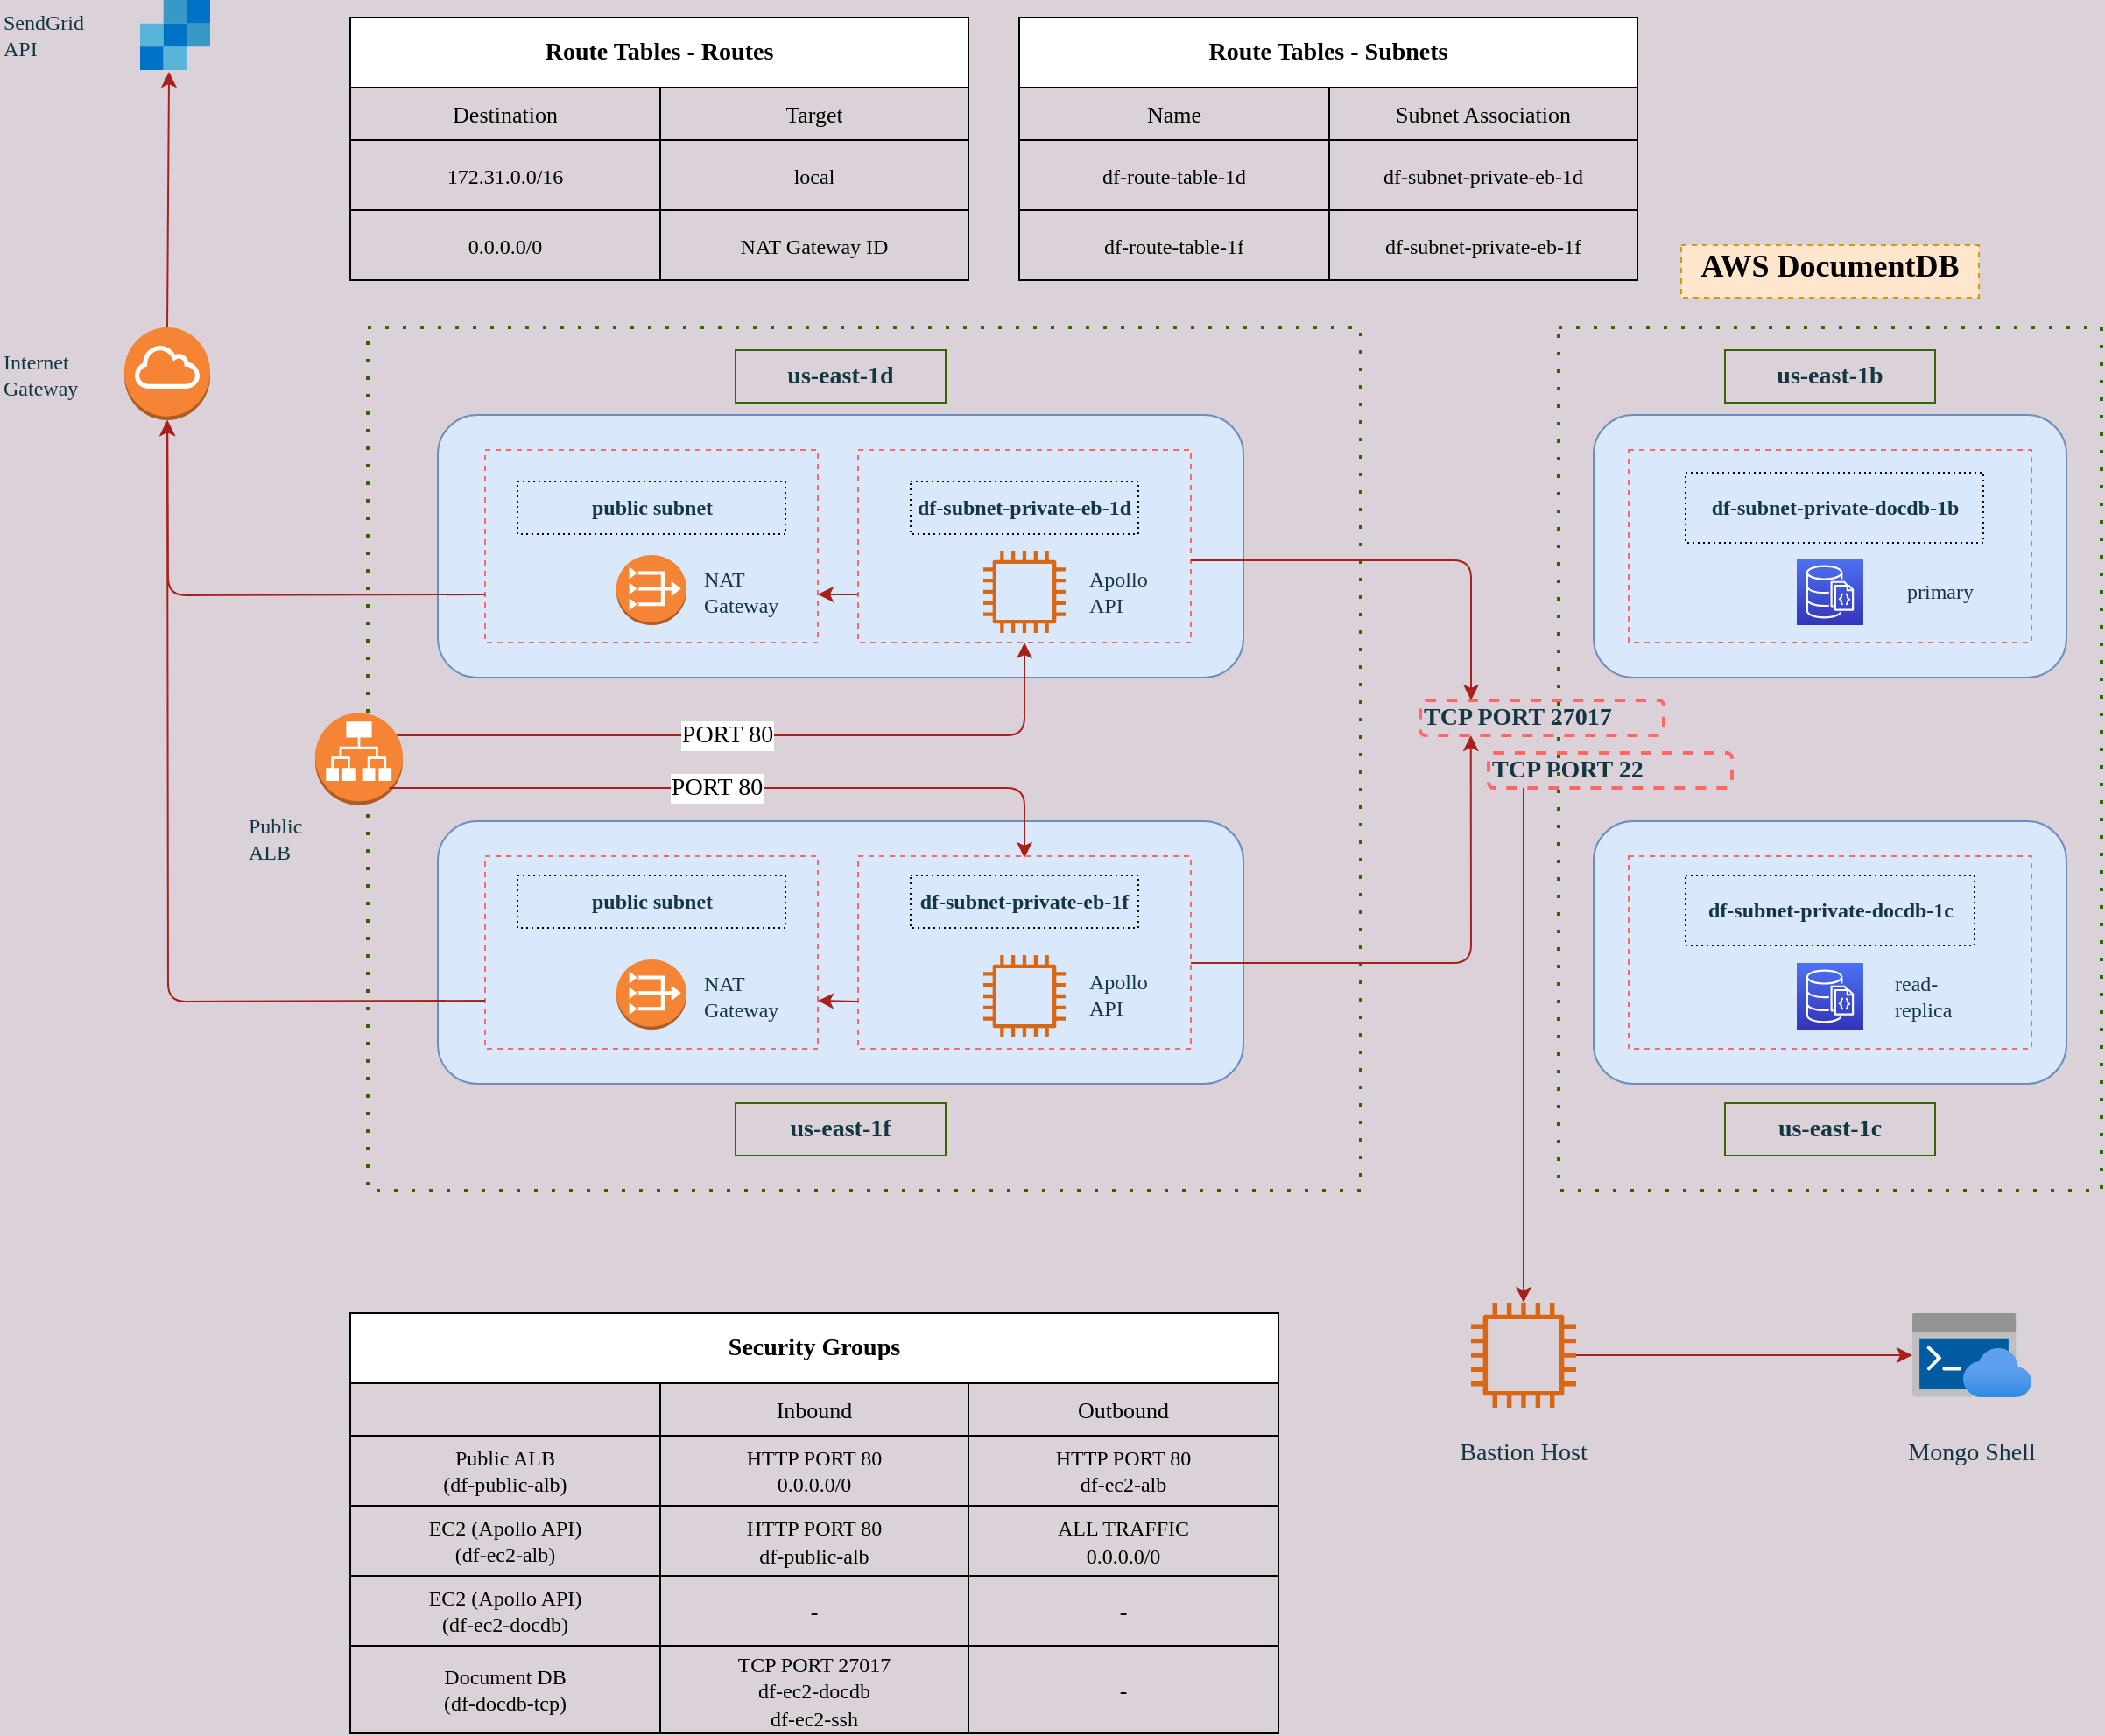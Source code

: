 <mxfile version="14.4.9" type="github">
  <diagram id="Nc_v12AOeJOrXmATifCL" name="Page-1">
    <mxGraphModel dx="1262" dy="762" grid="1" gridSize="10" guides="1" tooltips="1" connect="1" arrows="1" fold="1" page="1" pageScale="1" pageWidth="827" pageHeight="1169" background="#DAD2D8" math="0" shadow="0">
      <root>
        <mxCell id="0" />
        <mxCell id="1" parent="0" />
        <mxCell id="Uq6jBA9CxELSbBsubBTR-1" value="" style="rounded=1;whiteSpace=wrap;html=1;sketch=0;strokeColor=#6c8ebf;fillColor=#dae8fc;glass=0;shadow=0;" vertex="1" parent="1">
          <mxGeometry x="610" y="287" width="460" height="150" as="geometry" />
        </mxCell>
        <mxCell id="Uq6jBA9CxELSbBsubBTR-35" value="" style="endArrow=classic;html=1;strokeColor=#A8201A;entryX=0.5;entryY=1;entryDx=0;entryDy=0;" edge="1" parent="1" target="Uq6jBA9CxELSbBsubBTR-6">
          <mxGeometry width="50" height="50" relative="1" as="geometry">
            <mxPoint x="590" y="470" as="sourcePoint" />
            <mxPoint x="1210" y="460" as="targetPoint" />
            <Array as="points">
              <mxPoint x="580" y="470" />
              <mxPoint x="590" y="470" />
              <mxPoint x="945" y="470" />
            </Array>
          </mxGeometry>
        </mxCell>
        <mxCell id="Uq6jBA9CxELSbBsubBTR-36" value="&lt;font face=&quot;Lucida Console&quot; style=&quot;font-size: 14px&quot;&gt;PORT 80&lt;/font&gt;" style="edgeLabel;html=1;align=center;verticalAlign=middle;resizable=0;points=[];" vertex="1" connectable="0" parent="Uq6jBA9CxELSbBsubBTR-35">
          <mxGeometry x="-0.044" relative="1" as="geometry">
            <mxPoint as="offset" />
          </mxGeometry>
        </mxCell>
        <mxCell id="Uq6jBA9CxELSbBsubBTR-23" value="" style="rounded=0;whiteSpace=wrap;html=1;shadow=0;glass=0;dashed=1;sketch=0;strokeColor=#336600;fillColor=none;gradientColor=#ffffff;fontColor=#143642;align=left;strokeWidth=2;dashPattern=1 4;" vertex="1" parent="1">
          <mxGeometry x="570" y="237" width="567" height="493" as="geometry" />
        </mxCell>
        <mxCell id="0ljy_1kGSOHufowf5Dnn-16" value="" style="rounded=0;whiteSpace=wrap;html=1;shadow=0;glass=0;dashed=1;sketch=0;strokeColor=#336600;fillColor=none;gradientColor=#ffffff;fontColor=#143642;align=left;strokeWidth=2;dashPattern=1 4;" parent="1" vertex="1">
          <mxGeometry x="1250" y="237" width="310" height="493" as="geometry" />
        </mxCell>
        <mxCell id="0ljy_1kGSOHufowf5Dnn-1" value="" style="rounded=1;whiteSpace=wrap;html=1;sketch=0;strokeColor=#6c8ebf;fillColor=#dae8fc;glass=0;shadow=0;" parent="1" vertex="1">
          <mxGeometry x="1270" y="287" width="270" height="150" as="geometry" />
        </mxCell>
        <mxCell id="0ljy_1kGSOHufowf5Dnn-4" value="" style="rounded=1;whiteSpace=wrap;html=1;sketch=0;strokeColor=#6c8ebf;fillColor=#dae8fc;glass=0;shadow=0;" parent="1" vertex="1">
          <mxGeometry x="1270" y="519" width="270" height="150" as="geometry" />
        </mxCell>
        <mxCell id="0ljy_1kGSOHufowf5Dnn-5" value="&lt;font face=&quot;Lucida Console&quot; style=&quot;font-size: 14px&quot;&gt;&lt;b&gt;us-east-1b&lt;/b&gt;&lt;/font&gt;" style="text;html=1;fillColor=none;align=center;verticalAlign=middle;whiteSpace=wrap;rounded=0;shadow=0;glass=0;sketch=0;fontColor=#143642;strokeColor=#336600;" parent="1" vertex="1">
          <mxGeometry x="1345" y="250" width="120" height="30" as="geometry" />
        </mxCell>
        <mxCell id="0ljy_1kGSOHufowf5Dnn-6" value="&lt;font face=&quot;Lucida Console&quot; style=&quot;font-size: 14px&quot;&gt;&lt;b&gt;us-east-1c&lt;/b&gt;&lt;/font&gt;" style="text;html=1;fillColor=none;align=center;verticalAlign=middle;whiteSpace=wrap;rounded=0;shadow=0;glass=0;sketch=0;fontColor=#143642;strokeColor=#336600;" parent="1" vertex="1">
          <mxGeometry x="1345" y="680" width="120" height="30" as="geometry" />
        </mxCell>
        <mxCell id="0ljy_1kGSOHufowf5Dnn-7" value="" style="rounded=0;whiteSpace=wrap;html=1;shadow=0;glass=0;sketch=0;gradientColor=#ffffff;fontColor=#143642;dashed=1;fillColor=none;strokeColor=#FF6666;" parent="1" vertex="1">
          <mxGeometry x="1290" y="307" width="230" height="110" as="geometry" />
        </mxCell>
        <mxCell id="0ljy_1kGSOHufowf5Dnn-8" value="" style="rounded=0;whiteSpace=wrap;html=1;shadow=0;glass=0;sketch=0;gradientColor=#ffffff;fontColor=#143642;dashed=1;fillColor=none;strokeColor=#FF6666;" parent="1" vertex="1">
          <mxGeometry x="1290" y="539" width="230" height="110" as="geometry" />
        </mxCell>
        <mxCell id="0ljy_1kGSOHufowf5Dnn-9" value="&lt;font face=&quot;Lucida Console&quot; size=&quot;1&quot;&gt;&lt;b style=&quot;font-size: 12px&quot;&gt;df-subnet-private-docdb-1b&lt;/b&gt;&lt;/font&gt;" style="text;html=1;fillColor=none;align=center;verticalAlign=middle;whiteSpace=wrap;rounded=0;shadow=0;glass=0;sketch=0;fontColor=#143642;strokeColor=#000000;dashed=1;dashPattern=1 2;" parent="1" vertex="1">
          <mxGeometry x="1322.5" y="320" width="170" height="40" as="geometry" />
        </mxCell>
        <mxCell id="0ljy_1kGSOHufowf5Dnn-10" value="&lt;font face=&quot;Lucida Console&quot; size=&quot;1&quot;&gt;&lt;b style=&quot;font-size: 12px&quot;&gt;df-subnet-private-docdb-1c&lt;/b&gt;&lt;/font&gt;" style="text;html=1;fillColor=none;align=center;verticalAlign=middle;whiteSpace=wrap;rounded=0;shadow=0;glass=0;sketch=0;fontColor=#143642;strokeColor=#000000;dashed=1;dashPattern=1 2;" parent="1" vertex="1">
          <mxGeometry x="1322.5" y="550" width="165" height="40" as="geometry" />
        </mxCell>
        <mxCell id="0ljy_1kGSOHufowf5Dnn-12" value="" style="points=[[0,0,0],[0.25,0,0],[0.5,0,0],[0.75,0,0],[1,0,0],[0,1,0],[0.25,1,0],[0.5,1,0],[0.75,1,0],[1,1,0],[0,0.25,0],[0,0.5,0],[0,0.75,0],[1,0.25,0],[1,0.5,0],[1,0.75,0]];outlineConnect=0;fontColor=#232F3E;gradientColor=#4D72F3;gradientDirection=north;fillColor=#3334B9;strokeColor=#ffffff;dashed=0;verticalLabelPosition=bottom;verticalAlign=top;align=center;html=1;fontSize=12;fontStyle=0;aspect=fixed;shape=mxgraph.aws4.resourceIcon;resIcon=mxgraph.aws4.documentdb_with_mongodb_compatibility;rounded=1;shadow=0;glass=0;dashPattern=1 2;sketch=0;direction=east;" parent="1" vertex="1">
          <mxGeometry x="1386" y="369" width="38" height="38" as="geometry" />
        </mxCell>
        <mxCell id="0ljy_1kGSOHufowf5Dnn-13" value="" style="points=[[0,0,0],[0.25,0,0],[0.5,0,0],[0.75,0,0],[1,0,0],[0,1,0],[0.25,1,0],[0.5,1,0],[0.75,1,0],[1,1,0],[0,0.25,0],[0,0.5,0],[0,0.75,0],[1,0.25,0],[1,0.5,0],[1,0.75,0]];outlineConnect=0;fontColor=#232F3E;gradientColor=#4D72F3;gradientDirection=north;fillColor=#3334B9;strokeColor=#ffffff;dashed=0;verticalLabelPosition=bottom;verticalAlign=top;align=center;html=1;fontSize=12;fontStyle=0;aspect=fixed;shape=mxgraph.aws4.resourceIcon;resIcon=mxgraph.aws4.documentdb_with_mongodb_compatibility;rounded=1;shadow=0;glass=0;dashPattern=1 2;sketch=0;" parent="1" vertex="1">
          <mxGeometry x="1386" y="600" width="38" height="38" as="geometry" />
        </mxCell>
        <mxCell id="0ljy_1kGSOHufowf5Dnn-14" value="&lt;font face=&quot;Lucida Console&quot;&gt;primary&lt;/font&gt;" style="text;html=1;strokeColor=none;fillColor=none;align=center;verticalAlign=middle;whiteSpace=wrap;rounded=0;shadow=0;glass=0;dashed=1;dashPattern=1 2;sketch=0;fontColor=#143642;" parent="1" vertex="1">
          <mxGeometry x="1447.5" y="378" width="40" height="20" as="geometry" />
        </mxCell>
        <mxCell id="0ljy_1kGSOHufowf5Dnn-15" value="&lt;font face=&quot;Lucida Console&quot;&gt;read-replica&lt;/font&gt;" style="text;html=1;strokeColor=none;fillColor=none;align=left;verticalAlign=middle;whiteSpace=wrap;rounded=0;shadow=0;glass=0;dashed=1;dashPattern=1 2;sketch=0;fontColor=#143642;" parent="1" vertex="1">
          <mxGeometry x="1440" y="609" width="40" height="20" as="geometry" />
        </mxCell>
        <mxCell id="0ljy_1kGSOHufowf5Dnn-18" value="&lt;font face=&quot;Lucida Console&quot; style=&quot;font-size: 14px&quot;&gt;&lt;b&gt;TCP PORT 27017&lt;br&gt;&lt;/b&gt;&lt;/font&gt;" style="rounded=1;whiteSpace=wrap;html=1;shadow=0;glass=0;dashed=1;sketch=0;strokeWidth=2;fillColor=none;gradientColor=#ffffff;fontColor=#143642;align=left;strokeColor=#FF6666;" parent="1" vertex="1">
          <mxGeometry x="1171" y="450" width="139" height="20" as="geometry" />
        </mxCell>
        <mxCell id="0ljy_1kGSOHufowf5Dnn-19" value="&lt;h1 style=&quot;text-align: justify ; font-size: 18px&quot;&gt;&lt;font face=&quot;Lucida Console&quot; style=&quot;font-size: 18px&quot;&gt;AWS DocumentDB&lt;/font&gt;&lt;/h1&gt;&lt;p style=&quot;text-align: justify ; font-size: 18px&quot;&gt;&lt;br&gt;&lt;/p&gt;" style="text;html=1;strokeColor=#d79b00;spacing=5;spacingTop=-20;whiteSpace=wrap;overflow=hidden;rounded=0;shadow=0;glass=0;dashed=1;sketch=0;align=center;verticalAlign=top;fillColor=#ffe6cc;labelPosition=center;verticalLabelPosition=middle;" parent="1" vertex="1">
          <mxGeometry x="1320" y="190" width="170" height="30" as="geometry" />
        </mxCell>
        <mxCell id="0ljy_1kGSOHufowf5Dnn-21" value="" style="outlineConnect=0;fontColor=#232F3E;gradientColor=none;fillColor=#D86613;strokeColor=none;dashed=0;verticalLabelPosition=bottom;verticalAlign=top;align=center;html=1;fontSize=12;fontStyle=0;aspect=fixed;pointerEvents=1;shape=mxgraph.aws4.instance2;rounded=1;shadow=0;glass=0;sketch=0;" parent="1" vertex="1">
          <mxGeometry x="1200" y="794" width="60" height="60" as="geometry" />
        </mxCell>
        <mxCell id="0ljy_1kGSOHufowf5Dnn-22" value="&lt;font face=&quot;Lucida Console&quot; style=&quot;font-size: 14px&quot;&gt;Bastion Host&lt;/font&gt;" style="text;html=1;strokeColor=none;fillColor=none;align=center;verticalAlign=middle;whiteSpace=wrap;rounded=0;shadow=0;glass=0;dashed=1;sketch=0;fontColor=#143642;" parent="1" vertex="1">
          <mxGeometry x="1165" y="870" width="130" height="20" as="geometry" />
        </mxCell>
        <mxCell id="0ljy_1kGSOHufowf5Dnn-23" value="" style="endArrow=classic;html=1;strokeColor=#A8201A;fillColor=#FAE5C7;fontColor=#143642;" parent="1" target="0ljy_1kGSOHufowf5Dnn-21" edge="1">
          <mxGeometry width="50" height="50" relative="1" as="geometry">
            <mxPoint x="1230" y="500" as="sourcePoint" />
            <mxPoint x="1220" y="740" as="targetPoint" />
            <Array as="points">
              <mxPoint x="1230" y="610" />
            </Array>
          </mxGeometry>
        </mxCell>
        <mxCell id="0ljy_1kGSOHufowf5Dnn-24" value="" style="aspect=fixed;html=1;points=[];align=center;image;fontSize=12;image=img/lib/azure2/preview/Azure_Cloud_Shell.svg;rounded=1;shadow=0;glass=0;dashed=1;sketch=0;strokeColor=#FF6666;strokeWidth=2;fillColor=#ffffff;gradientColor=#ffffff;" parent="1" vertex="1">
          <mxGeometry x="1452" y="800" width="68" height="48" as="geometry" />
        </mxCell>
        <mxCell id="0ljy_1kGSOHufowf5Dnn-25" value="" style="endArrow=classic;html=1;strokeColor=#A8201A;fillColor=#FAE5C7;fontColor=#143642;entryX=0;entryY=0.5;entryDx=0;entryDy=0;entryPerimeter=0;" parent="1" source="0ljy_1kGSOHufowf5Dnn-21" target="0ljy_1kGSOHufowf5Dnn-24" edge="1">
          <mxGeometry width="50" height="50" relative="1" as="geometry">
            <mxPoint x="1270" y="824" as="sourcePoint" />
            <mxPoint x="910" y="750" as="targetPoint" />
          </mxGeometry>
        </mxCell>
        <mxCell id="0ljy_1kGSOHufowf5Dnn-26" value="&lt;font face=&quot;Lucida Console&quot; style=&quot;font-size: 14px&quot;&gt;Mongo Shell&lt;/font&gt;" style="text;html=1;strokeColor=none;fillColor=none;align=center;verticalAlign=middle;whiteSpace=wrap;rounded=0;shadow=0;glass=0;dashed=1;sketch=0;fontColor=#143642;" parent="1" vertex="1">
          <mxGeometry x="1421" y="870" width="130" height="20" as="geometry" />
        </mxCell>
        <mxCell id="Uq6jBA9CxELSbBsubBTR-6" value="" style="rounded=0;whiteSpace=wrap;html=1;shadow=0;glass=0;sketch=0;gradientColor=#ffffff;fontColor=#143642;dashed=1;fillColor=none;strokeColor=#FF6666;" vertex="1" parent="1">
          <mxGeometry x="850" y="307" width="190" height="110" as="geometry" />
        </mxCell>
        <mxCell id="Uq6jBA9CxELSbBsubBTR-7" value="" style="rounded=0;whiteSpace=wrap;html=1;shadow=0;glass=0;sketch=0;gradientColor=#ffffff;fontColor=#143642;dashed=1;fillColor=none;strokeColor=#FF6666;" vertex="1" parent="1">
          <mxGeometry x="637" y="307" width="190" height="110" as="geometry" />
        </mxCell>
        <mxCell id="Uq6jBA9CxELSbBsubBTR-8" value="&lt;font face=&quot;Lucida Console&quot; style=&quot;font-size: 14px&quot;&gt;&lt;b&gt;us-east-1d&lt;/b&gt;&lt;/font&gt;" style="text;html=1;fillColor=none;align=center;verticalAlign=middle;whiteSpace=wrap;rounded=0;shadow=0;glass=0;sketch=0;fontColor=#143642;strokeColor=#336600;" vertex="1" parent="1">
          <mxGeometry x="780" y="250" width="120" height="30" as="geometry" />
        </mxCell>
        <mxCell id="Uq6jBA9CxELSbBsubBTR-9" value="&lt;font face=&quot;Lucida Console&quot; size=&quot;1&quot;&gt;&lt;b style=&quot;font-size: 12px&quot;&gt;df-subnet-private-eb-1d&lt;/b&gt;&lt;/font&gt;" style="text;html=1;fillColor=none;align=center;verticalAlign=middle;whiteSpace=wrap;rounded=0;shadow=0;glass=0;sketch=0;fontColor=#143642;strokeColor=#000000;dashed=1;dashPattern=1 2;" vertex="1" parent="1">
          <mxGeometry x="880" y="325" width="130" height="30" as="geometry" />
        </mxCell>
        <mxCell id="Uq6jBA9CxELSbBsubBTR-10" value="&lt;font face=&quot;Lucida Console&quot; size=&quot;1&quot;&gt;&lt;b style=&quot;font-size: 12px&quot;&gt;public subnet&lt;/b&gt;&lt;/font&gt;" style="text;html=1;fillColor=none;align=center;verticalAlign=middle;whiteSpace=wrap;rounded=0;shadow=0;glass=0;sketch=0;fontColor=#143642;strokeColor=#000000;dashed=1;dashPattern=1 2;" vertex="1" parent="1">
          <mxGeometry x="655.5" y="325" width="153" height="30" as="geometry" />
        </mxCell>
        <mxCell id="Uq6jBA9CxELSbBsubBTR-11" value="" style="outlineConnect=0;fontColor=#232F3E;gradientColor=none;fillColor=#D86613;strokeColor=none;dashed=0;verticalLabelPosition=bottom;verticalAlign=top;align=center;html=1;fontSize=12;fontStyle=0;aspect=fixed;pointerEvents=1;shape=mxgraph.aws4.instance2;rounded=1;shadow=0;glass=0;sketch=0;" vertex="1" parent="1">
          <mxGeometry x="921.5" y="364.5" width="47" height="47" as="geometry" />
        </mxCell>
        <mxCell id="Uq6jBA9CxELSbBsubBTR-12" value="" style="rounded=1;whiteSpace=wrap;html=1;sketch=0;strokeColor=#6c8ebf;fillColor=#dae8fc;glass=0;shadow=0;" vertex="1" parent="1">
          <mxGeometry x="610" y="519" width="460" height="150" as="geometry" />
        </mxCell>
        <mxCell id="Uq6jBA9CxELSbBsubBTR-13" value="&lt;font face=&quot;Lucida Console&quot; style=&quot;font-size: 14px&quot;&gt;&lt;b&gt;us-east-1f&lt;/b&gt;&lt;/font&gt;" style="text;html=1;fillColor=none;align=center;verticalAlign=middle;whiteSpace=wrap;rounded=0;shadow=0;glass=0;sketch=0;fontColor=#143642;strokeColor=#336600;" vertex="1" parent="1">
          <mxGeometry x="780" y="680" width="120" height="30" as="geometry" />
        </mxCell>
        <mxCell id="Uq6jBA9CxELSbBsubBTR-14" value="" style="rounded=0;whiteSpace=wrap;html=1;shadow=0;glass=0;sketch=0;gradientColor=#ffffff;fontColor=#143642;dashed=1;fillColor=none;strokeColor=#FF6666;" vertex="1" parent="1">
          <mxGeometry x="850" y="539" width="190" height="110" as="geometry" />
        </mxCell>
        <mxCell id="Uq6jBA9CxELSbBsubBTR-15" value="" style="rounded=0;whiteSpace=wrap;html=1;shadow=0;glass=0;sketch=0;gradientColor=#ffffff;fontColor=#143642;dashed=1;fillColor=none;strokeColor=#FF6666;" vertex="1" parent="1">
          <mxGeometry x="637" y="539" width="190" height="110" as="geometry" />
        </mxCell>
        <mxCell id="Uq6jBA9CxELSbBsubBTR-16" value="&lt;font face=&quot;Lucida Console&quot; size=&quot;1&quot;&gt;&lt;b style=&quot;font-size: 12px&quot;&gt;df-subnet-private-eb-1f&lt;/b&gt;&lt;/font&gt;" style="text;html=1;fillColor=none;align=center;verticalAlign=middle;whiteSpace=wrap;rounded=0;shadow=0;glass=0;sketch=0;fontColor=#143642;strokeColor=#000000;dashed=1;dashPattern=1 2;" vertex="1" parent="1">
          <mxGeometry x="880" y="550" width="130" height="30" as="geometry" />
        </mxCell>
        <mxCell id="Uq6jBA9CxELSbBsubBTR-17" value="" style="outlineConnect=0;fontColor=#232F3E;gradientColor=none;fillColor=#D86613;strokeColor=none;dashed=0;verticalLabelPosition=bottom;verticalAlign=top;align=center;html=1;fontSize=12;fontStyle=0;aspect=fixed;pointerEvents=1;shape=mxgraph.aws4.instance2;rounded=1;shadow=0;glass=0;sketch=0;" vertex="1" parent="1">
          <mxGeometry x="921.5" y="595.5" width="47" height="47" as="geometry" />
        </mxCell>
        <mxCell id="Uq6jBA9CxELSbBsubBTR-20" value="&lt;font face=&quot;Lucida Console&quot; size=&quot;1&quot;&gt;&lt;b style=&quot;font-size: 12px&quot;&gt;public subnet&lt;/b&gt;&lt;/font&gt;" style="text;html=1;fillColor=none;align=center;verticalAlign=middle;whiteSpace=wrap;rounded=0;shadow=0;glass=0;sketch=0;fontColor=#143642;strokeColor=#000000;dashed=1;dashPattern=1 2;" vertex="1" parent="1">
          <mxGeometry x="655.5" y="550" width="153" height="30" as="geometry" />
        </mxCell>
        <mxCell id="Uq6jBA9CxELSbBsubBTR-21" value="" style="outlineConnect=0;dashed=0;verticalLabelPosition=bottom;verticalAlign=top;align=center;html=1;shape=mxgraph.aws3.vpc_nat_gateway;fillColor=#F58534;gradientColor=none;" vertex="1" parent="1">
          <mxGeometry x="712" y="367" width="40" height="40" as="geometry" />
        </mxCell>
        <mxCell id="Uq6jBA9CxELSbBsubBTR-22" value="" style="outlineConnect=0;dashed=0;verticalLabelPosition=bottom;verticalAlign=top;align=center;html=1;shape=mxgraph.aws3.vpc_nat_gateway;fillColor=#F58534;gradientColor=none;" vertex="1" parent="1">
          <mxGeometry x="712" y="598" width="40" height="40" as="geometry" />
        </mxCell>
        <mxCell id="Uq6jBA9CxELSbBsubBTR-25" value="" style="endArrow=classic;html=1;strokeColor=#A8201A;" edge="1" parent="1">
          <mxGeometry width="50" height="50" relative="1" as="geometry">
            <mxPoint x="1040" y="370" as="sourcePoint" />
            <mxPoint x="1200" y="450" as="targetPoint" />
            <Array as="points">
              <mxPoint x="1040" y="370" />
              <mxPoint x="1200" y="370" />
            </Array>
          </mxGeometry>
        </mxCell>
        <mxCell id="Uq6jBA9CxELSbBsubBTR-27" value="" style="endArrow=classic;html=1;entryX=0.349;entryY=-0.029;entryDx=0;entryDy=0;entryPerimeter=0;strokeColor=#A8201A;" edge="1" parent="1">
          <mxGeometry width="50" height="50" relative="1" as="geometry">
            <mxPoint x="1040" y="600" as="sourcePoint" />
            <mxPoint x="1199.86" y="470" as="targetPoint" />
            <Array as="points">
              <mxPoint x="1200" y="600" />
            </Array>
          </mxGeometry>
        </mxCell>
        <mxCell id="Uq6jBA9CxELSbBsubBTR-28" value="&lt;font face=&quot;Lucida Console&quot; style=&quot;font-size: 14px&quot;&gt;&lt;b&gt;TCP PORT 22&lt;br&gt;&lt;/b&gt;&lt;/font&gt;" style="rounded=1;whiteSpace=wrap;html=1;shadow=0;glass=0;dashed=1;sketch=0;strokeWidth=2;fillColor=none;gradientColor=#ffffff;fontColor=#143642;align=left;strokeColor=#FF6666;" vertex="1" parent="1">
          <mxGeometry x="1210" y="480" width="139" height="20" as="geometry" />
        </mxCell>
        <mxCell id="Uq6jBA9CxELSbBsubBTR-30" value="" style="outlineConnect=0;dashed=0;verticalLabelPosition=bottom;verticalAlign=top;align=center;html=1;shape=mxgraph.aws3.application_load_balancer;fillColor=#F58534;gradientColor=none;" vertex="1" parent="1">
          <mxGeometry x="540" y="457.25" width="50" height="52.5" as="geometry" />
        </mxCell>
        <mxCell id="Uq6jBA9CxELSbBsubBTR-31" value="&lt;font face=&quot;Lucida Console&quot;&gt;Apollo API&lt;/font&gt;" style="text;html=1;strokeColor=none;fillColor=none;align=left;verticalAlign=middle;whiteSpace=wrap;rounded=0;shadow=0;glass=0;dashed=1;dashPattern=1 2;sketch=0;fontColor=#143642;" vertex="1" parent="1">
          <mxGeometry x="980" y="378" width="40" height="20" as="geometry" />
        </mxCell>
        <mxCell id="Uq6jBA9CxELSbBsubBTR-32" value="&lt;font face=&quot;Lucida Console&quot;&gt;Apollo API&lt;/font&gt;" style="text;html=1;strokeColor=none;fillColor=none;align=left;verticalAlign=middle;whiteSpace=wrap;rounded=0;shadow=0;glass=0;dashed=1;dashPattern=1 2;sketch=0;fontColor=#143642;" vertex="1" parent="1">
          <mxGeometry x="980" y="608" width="40" height="20" as="geometry" />
        </mxCell>
        <mxCell id="Uq6jBA9CxELSbBsubBTR-33" value="&lt;font face=&quot;Lucida Console&quot;&gt;NAT Gateway&lt;/font&gt;" style="text;html=1;strokeColor=none;fillColor=none;align=left;verticalAlign=middle;whiteSpace=wrap;rounded=0;shadow=0;glass=0;dashed=1;dashPattern=1 2;sketch=0;fontColor=#143642;" vertex="1" parent="1">
          <mxGeometry x="760" y="378" width="40" height="20" as="geometry" />
        </mxCell>
        <mxCell id="Uq6jBA9CxELSbBsubBTR-34" value="&lt;font face=&quot;Lucida Console&quot;&gt;NAT Gateway&lt;/font&gt;" style="text;html=1;strokeColor=none;fillColor=none;align=left;verticalAlign=middle;whiteSpace=wrap;rounded=0;shadow=0;glass=0;dashed=1;dashPattern=1 2;sketch=0;fontColor=#143642;" vertex="1" parent="1">
          <mxGeometry x="760" y="609" width="40" height="20" as="geometry" />
        </mxCell>
        <mxCell id="Uq6jBA9CxELSbBsubBTR-37" value="" style="endArrow=classic;html=1;strokeColor=#A8201A;" edge="1" parent="1">
          <mxGeometry width="50" height="50" relative="1" as="geometry">
            <mxPoint x="590" y="500" as="sourcePoint" />
            <mxPoint x="945" y="540" as="targetPoint" />
            <Array as="points">
              <mxPoint x="580" y="500" />
              <mxPoint x="590" y="500" />
              <mxPoint x="945" y="500" />
            </Array>
          </mxGeometry>
        </mxCell>
        <mxCell id="Uq6jBA9CxELSbBsubBTR-38" value="&lt;font face=&quot;Lucida Console&quot; style=&quot;font-size: 14px&quot;&gt;PORT 80&lt;/font&gt;" style="edgeLabel;html=1;align=center;verticalAlign=middle;resizable=0;points=[];" vertex="1" connectable="0" parent="Uq6jBA9CxELSbBsubBTR-37">
          <mxGeometry x="-0.044" relative="1" as="geometry">
            <mxPoint as="offset" />
          </mxGeometry>
        </mxCell>
        <mxCell id="Uq6jBA9CxELSbBsubBTR-39" value="&lt;font face=&quot;Lucida Console&quot;&gt;Public ALB&lt;/font&gt;" style="text;html=1;strokeColor=none;fillColor=none;align=left;verticalAlign=middle;whiteSpace=wrap;rounded=0;shadow=0;glass=0;dashed=1;dashPattern=1 2;sketch=0;fontColor=#143642;" vertex="1" parent="1">
          <mxGeometry x="500" y="519" width="40" height="20" as="geometry" />
        </mxCell>
        <mxCell id="Uq6jBA9CxELSbBsubBTR-40" value="" style="endArrow=classic;html=1;strokeColor=#A8201A;exitX=0;exitY=0.75;exitDx=0;exitDy=0;entryX=1;entryY=0.75;entryDx=0;entryDy=0;" edge="1" parent="1" source="Uq6jBA9CxELSbBsubBTR-6" target="Uq6jBA9CxELSbBsubBTR-7">
          <mxGeometry width="50" height="50" relative="1" as="geometry">
            <mxPoint x="730" y="410" as="sourcePoint" />
            <mxPoint x="780" y="360" as="targetPoint" />
          </mxGeometry>
        </mxCell>
        <mxCell id="Uq6jBA9CxELSbBsubBTR-46" value="" style="endArrow=classic;html=1;strokeColor=#A8201A;entryX=1;entryY=0.75;entryDx=0;entryDy=0;" edge="1" parent="1" target="Uq6jBA9CxELSbBsubBTR-15">
          <mxGeometry width="50" height="50" relative="1" as="geometry">
            <mxPoint x="850" y="622" as="sourcePoint" />
            <mxPoint x="780" y="360" as="targetPoint" />
          </mxGeometry>
        </mxCell>
        <mxCell id="Uq6jBA9CxELSbBsubBTR-47" value="" style="outlineConnect=0;dashed=0;verticalLabelPosition=bottom;verticalAlign=top;align=center;html=1;shape=mxgraph.aws3.internet_gateway;fillColor=#F58534;gradientColor=none;" vertex="1" parent="1">
          <mxGeometry x="431" y="237" width="49" height="53" as="geometry" />
        </mxCell>
        <mxCell id="Uq6jBA9CxELSbBsubBTR-48" value="&lt;font face=&quot;Lucida Console&quot;&gt;Internet Gateway&lt;/font&gt;" style="text;html=1;strokeColor=none;fillColor=none;align=left;verticalAlign=middle;whiteSpace=wrap;rounded=0;shadow=0;glass=0;dashed=1;dashPattern=1 2;sketch=0;fontColor=#143642;" vertex="1" parent="1">
          <mxGeometry x="360" y="243.5" width="60" height="40" as="geometry" />
        </mxCell>
        <mxCell id="Uq6jBA9CxELSbBsubBTR-50" value="" style="endArrow=classic;html=1;strokeColor=#A8201A;exitX=0;exitY=0.75;exitDx=0;exitDy=0;" edge="1" parent="1" source="Uq6jBA9CxELSbBsubBTR-7" target="Uq6jBA9CxELSbBsubBTR-47">
          <mxGeometry width="50" height="50" relative="1" as="geometry">
            <mxPoint x="620" y="510" as="sourcePoint" />
            <mxPoint x="670" y="460" as="targetPoint" />
            <Array as="points">
              <mxPoint x="456" y="390" />
            </Array>
          </mxGeometry>
        </mxCell>
        <mxCell id="Uq6jBA9CxELSbBsubBTR-51" value="" style="endArrow=classic;html=1;strokeColor=#A8201A;exitX=0;exitY=0.75;exitDx=0;exitDy=0;entryX=0.5;entryY=1;entryDx=0;entryDy=0;entryPerimeter=0;" edge="1" parent="1" source="Uq6jBA9CxELSbBsubBTR-15" target="Uq6jBA9CxELSbBsubBTR-47">
          <mxGeometry width="50" height="50" relative="1" as="geometry">
            <mxPoint x="620" y="510" as="sourcePoint" />
            <mxPoint x="450" y="300" as="targetPoint" />
            <Array as="points">
              <mxPoint x="456" y="622" />
            </Array>
          </mxGeometry>
        </mxCell>
        <mxCell id="Uq6jBA9CxELSbBsubBTR-52" value="" style="aspect=fixed;html=1;points=[];align=center;image;fontSize=12;image=img/lib/mscae/SendGrid_Accounts.svg;" vertex="1" parent="1">
          <mxGeometry x="440" y="50" width="40" height="40" as="geometry" />
        </mxCell>
        <mxCell id="Uq6jBA9CxELSbBsubBTR-53" value="&lt;font face=&quot;Lucida Console&quot;&gt;SendGrid API&lt;/font&gt;" style="text;html=1;strokeColor=none;fillColor=none;align=left;verticalAlign=middle;whiteSpace=wrap;rounded=0;shadow=0;glass=0;dashed=1;dashPattern=1 2;sketch=0;fontColor=#143642;" vertex="1" parent="1">
          <mxGeometry x="360" y="50" width="60" height="40" as="geometry" />
        </mxCell>
        <mxCell id="Uq6jBA9CxELSbBsubBTR-54" value="" style="endArrow=classic;html=1;strokeColor=#A8201A;entryX=0.413;entryY=1.025;entryDx=0;entryDy=0;entryPerimeter=0;exitX=0.5;exitY=0;exitDx=0;exitDy=0;exitPerimeter=0;" edge="1" parent="1" source="Uq6jBA9CxELSbBsubBTR-47" target="Uq6jBA9CxELSbBsubBTR-52">
          <mxGeometry width="50" height="50" relative="1" as="geometry">
            <mxPoint x="452" y="237" as="sourcePoint" />
            <mxPoint x="670" y="260" as="targetPoint" />
          </mxGeometry>
        </mxCell>
        <mxCell id="Uq6jBA9CxELSbBsubBTR-55" value="Security Groups" style="shape=table;html=1;whiteSpace=wrap;startSize=40;container=1;collapsible=0;childLayout=tableLayout;fontStyle=1;align=center;fontFamily=Lucida Console;fontSize=14;" vertex="1" parent="1">
          <mxGeometry x="560" y="800" width="530" height="240.0" as="geometry" />
        </mxCell>
        <mxCell id="Uq6jBA9CxELSbBsubBTR-56" value="" style="shape=partialRectangle;html=1;whiteSpace=wrap;collapsible=0;dropTarget=0;pointerEvents=0;fillColor=none;top=0;left=0;bottom=0;right=0;points=[[0,0.5],[1,0.5]];portConstraint=eastwest;" vertex="1" parent="Uq6jBA9CxELSbBsubBTR-55">
          <mxGeometry y="40" width="530" height="30" as="geometry" />
        </mxCell>
        <mxCell id="Uq6jBA9CxELSbBsubBTR-57" value="" style="shape=partialRectangle;html=1;whiteSpace=wrap;connectable=0;fillColor=none;top=0;left=0;bottom=0;right=0;overflow=hidden;fontFamily=Lucida Console;fontSize=13;" vertex="1" parent="Uq6jBA9CxELSbBsubBTR-56">
          <mxGeometry width="177" height="30" as="geometry" />
        </mxCell>
        <mxCell id="Uq6jBA9CxELSbBsubBTR-58" value="Inbound" style="shape=partialRectangle;html=1;whiteSpace=wrap;connectable=0;fillColor=none;top=0;left=0;bottom=0;right=0;overflow=hidden;fontFamily=Lucida Console;fontSize=13;" vertex="1" parent="Uq6jBA9CxELSbBsubBTR-56">
          <mxGeometry x="177" width="176" height="30" as="geometry" />
        </mxCell>
        <mxCell id="Uq6jBA9CxELSbBsubBTR-59" value="Outbound" style="shape=partialRectangle;html=1;whiteSpace=wrap;connectable=0;fillColor=none;top=0;left=0;bottom=0;right=0;overflow=hidden;fontFamily=Lucida Console;fontSize=13;" vertex="1" parent="Uq6jBA9CxELSbBsubBTR-56">
          <mxGeometry x="353" width="177" height="30" as="geometry" />
        </mxCell>
        <mxCell id="Uq6jBA9CxELSbBsubBTR-60" value="" style="shape=partialRectangle;html=1;whiteSpace=wrap;collapsible=0;dropTarget=0;pointerEvents=0;fillColor=none;top=0;left=0;bottom=0;right=0;points=[[0,0.5],[1,0.5]];portConstraint=eastwest;" vertex="1" parent="Uq6jBA9CxELSbBsubBTR-55">
          <mxGeometry y="70" width="530" height="40" as="geometry" />
        </mxCell>
        <mxCell id="Uq6jBA9CxELSbBsubBTR-61" value="Public ALB&lt;br style=&quot;font-size: 12px;&quot;&gt;(df-public-alb)" style="shape=partialRectangle;html=1;whiteSpace=wrap;connectable=0;fillColor=none;top=0;left=0;bottom=0;right=0;overflow=hidden;fontFamily=Lucida Console;fontSize=12;" vertex="1" parent="Uq6jBA9CxELSbBsubBTR-60">
          <mxGeometry width="177" height="40" as="geometry" />
        </mxCell>
        <mxCell id="Uq6jBA9CxELSbBsubBTR-62" value="HTTP PORT 80&lt;br style=&quot;font-size: 12px&quot;&gt;0.0.0.0/0" style="shape=partialRectangle;html=1;whiteSpace=wrap;connectable=0;fillColor=none;top=0;left=0;bottom=0;right=0;overflow=hidden;fontFamily=Lucida Console;fontSize=12;" vertex="1" parent="Uq6jBA9CxELSbBsubBTR-60">
          <mxGeometry x="177" width="176" height="40" as="geometry" />
        </mxCell>
        <mxCell id="Uq6jBA9CxELSbBsubBTR-63" value="HTTP PORT 80&lt;br style=&quot;font-size: 12px;&quot;&gt;df-ec2-alb" style="shape=partialRectangle;html=1;whiteSpace=wrap;connectable=0;fillColor=none;top=0;left=0;bottom=0;right=0;overflow=hidden;fontFamily=Lucida Console;fontSize=12;" vertex="1" parent="Uq6jBA9CxELSbBsubBTR-60">
          <mxGeometry x="353" width="177" height="40" as="geometry" />
        </mxCell>
        <mxCell id="Uq6jBA9CxELSbBsubBTR-64" value="" style="shape=partialRectangle;html=1;whiteSpace=wrap;collapsible=0;dropTarget=0;pointerEvents=0;fillColor=none;top=0;left=0;bottom=0;right=0;points=[[0,0.5],[1,0.5]];portConstraint=eastwest;" vertex="1" parent="Uq6jBA9CxELSbBsubBTR-55">
          <mxGeometry y="110" width="530" height="40" as="geometry" />
        </mxCell>
        <mxCell id="Uq6jBA9CxELSbBsubBTR-65" value="EC2 (Apollo API)&lt;br&gt;(df-ec2-alb)" style="shape=partialRectangle;html=1;whiteSpace=wrap;connectable=0;fillColor=none;top=0;left=0;bottom=0;right=0;overflow=hidden;fontFamily=Lucida Console;" vertex="1" parent="Uq6jBA9CxELSbBsubBTR-64">
          <mxGeometry width="177" height="40" as="geometry" />
        </mxCell>
        <mxCell id="Uq6jBA9CxELSbBsubBTR-66" value="&lt;font style=&quot;font-size: 12px&quot;&gt;HTTP PORT 80&lt;br&gt;df-public-alb&lt;/font&gt;" style="shape=partialRectangle;html=1;whiteSpace=wrap;connectable=0;fillColor=none;top=0;left=0;bottom=0;right=0;overflow=hidden;fontFamily=Lucida Console;fontSize=13;" vertex="1" parent="Uq6jBA9CxELSbBsubBTR-64">
          <mxGeometry x="177" width="176" height="40" as="geometry" />
        </mxCell>
        <mxCell id="Uq6jBA9CxELSbBsubBTR-67" value="&lt;font style=&quot;font-size: 12px&quot;&gt;ALL TRAFFIC&lt;br&gt;0.0.0.0/0&lt;/font&gt;" style="shape=partialRectangle;html=1;whiteSpace=wrap;connectable=0;fillColor=none;top=0;left=0;bottom=0;right=0;overflow=hidden;fontFamily=Lucida Console;fontSize=13;" vertex="1" parent="Uq6jBA9CxELSbBsubBTR-64">
          <mxGeometry x="353" width="177" height="40" as="geometry" />
        </mxCell>
        <mxCell id="Uq6jBA9CxELSbBsubBTR-68" style="shape=partialRectangle;html=1;whiteSpace=wrap;collapsible=0;dropTarget=0;pointerEvents=0;fillColor=none;top=0;left=0;bottom=0;right=0;points=[[0,0.5],[1,0.5]];portConstraint=eastwest;" vertex="1" parent="Uq6jBA9CxELSbBsubBTR-55">
          <mxGeometry y="150" width="530" height="40" as="geometry" />
        </mxCell>
        <mxCell id="Uq6jBA9CxELSbBsubBTR-69" value="&lt;span&gt;EC2 (Apollo API)&lt;/span&gt;&lt;br&gt;&lt;span&gt;(df-ec2-docdb)&lt;/span&gt;" style="shape=partialRectangle;html=1;whiteSpace=wrap;connectable=0;fillColor=none;top=0;left=0;bottom=0;right=0;overflow=hidden;fontFamily=Lucida Console;" vertex="1" parent="Uq6jBA9CxELSbBsubBTR-68">
          <mxGeometry width="177" height="40" as="geometry" />
        </mxCell>
        <mxCell id="Uq6jBA9CxELSbBsubBTR-70" value="-" style="shape=partialRectangle;html=1;whiteSpace=wrap;connectable=0;fillColor=none;top=0;left=0;bottom=0;right=0;overflow=hidden;fontFamily=Lucida Console;fontSize=13;" vertex="1" parent="Uq6jBA9CxELSbBsubBTR-68">
          <mxGeometry x="177" width="176" height="40" as="geometry" />
        </mxCell>
        <mxCell id="Uq6jBA9CxELSbBsubBTR-71" value="-" style="shape=partialRectangle;html=1;whiteSpace=wrap;connectable=0;fillColor=none;top=0;left=0;bottom=0;right=0;overflow=hidden;fontFamily=Lucida Console;fontSize=13;" vertex="1" parent="Uq6jBA9CxELSbBsubBTR-68">
          <mxGeometry x="353" width="177" height="40" as="geometry" />
        </mxCell>
        <mxCell id="Uq6jBA9CxELSbBsubBTR-72" style="shape=partialRectangle;html=1;whiteSpace=wrap;collapsible=0;dropTarget=0;pointerEvents=0;fillColor=none;top=0;left=0;bottom=0;right=0;points=[[0,0.5],[1,0.5]];portConstraint=eastwest;" vertex="1" parent="Uq6jBA9CxELSbBsubBTR-55">
          <mxGeometry y="190" width="530" height="50" as="geometry" />
        </mxCell>
        <mxCell id="Uq6jBA9CxELSbBsubBTR-73" value="Document DB&lt;br&gt;(df-docdb-tcp)" style="shape=partialRectangle;html=1;whiteSpace=wrap;connectable=0;fillColor=none;top=0;left=0;bottom=0;right=0;overflow=hidden;fontFamily=Lucida Console;" vertex="1" parent="Uq6jBA9CxELSbBsubBTR-72">
          <mxGeometry width="177" height="50" as="geometry" />
        </mxCell>
        <mxCell id="Uq6jBA9CxELSbBsubBTR-74" value="&lt;font style=&quot;font-size: 12px&quot;&gt;TCP PORT 27017&lt;br&gt;df-ec2-docdb&lt;br&gt;df-ec2-ssh&lt;/font&gt;" style="shape=partialRectangle;html=1;whiteSpace=wrap;connectable=0;fillColor=none;top=0;left=0;bottom=0;right=0;overflow=hidden;fontFamily=Lucida Console;fontSize=13;" vertex="1" parent="Uq6jBA9CxELSbBsubBTR-72">
          <mxGeometry x="177" width="176" height="50" as="geometry" />
        </mxCell>
        <mxCell id="Uq6jBA9CxELSbBsubBTR-75" value="-" style="shape=partialRectangle;html=1;whiteSpace=wrap;connectable=0;fillColor=none;top=0;left=0;bottom=0;right=0;overflow=hidden;fontFamily=Lucida Console;fontSize=13;" vertex="1" parent="Uq6jBA9CxELSbBsubBTR-72">
          <mxGeometry x="353" width="177" height="50" as="geometry" />
        </mxCell>
        <mxCell id="Uq6jBA9CxELSbBsubBTR-76" value="&lt;font style=&quot;font-size: 14px&quot;&gt;Route Tables - Routes&lt;/font&gt;" style="shape=table;html=1;whiteSpace=wrap;startSize=40;container=1;collapsible=0;childLayout=tableLayout;fontStyle=1;align=center;fontFamily=Lucida Console;fontSize=13;" vertex="1" parent="1">
          <mxGeometry x="560" y="60" width="353" height="150.0" as="geometry" />
        </mxCell>
        <mxCell id="Uq6jBA9CxELSbBsubBTR-77" value="" style="shape=partialRectangle;html=1;whiteSpace=wrap;collapsible=0;dropTarget=0;pointerEvents=0;fillColor=none;top=0;left=0;bottom=0;right=0;points=[[0,0.5],[1,0.5]];portConstraint=eastwest;" vertex="1" parent="Uq6jBA9CxELSbBsubBTR-76">
          <mxGeometry y="40" width="353" height="30" as="geometry" />
        </mxCell>
        <mxCell id="Uq6jBA9CxELSbBsubBTR-78" value="Destination" style="shape=partialRectangle;html=1;whiteSpace=wrap;connectable=0;fillColor=none;top=0;left=0;bottom=0;right=0;overflow=hidden;fontFamily=Lucida Console;fontSize=13;" vertex="1" parent="Uq6jBA9CxELSbBsubBTR-77">
          <mxGeometry width="177" height="30" as="geometry" />
        </mxCell>
        <mxCell id="Uq6jBA9CxELSbBsubBTR-79" value="Target" style="shape=partialRectangle;html=1;whiteSpace=wrap;connectable=0;fillColor=none;top=0;left=0;bottom=0;right=0;overflow=hidden;fontFamily=Lucida Console;fontSize=13;" vertex="1" parent="Uq6jBA9CxELSbBsubBTR-77">
          <mxGeometry x="177" width="176" height="30" as="geometry" />
        </mxCell>
        <mxCell id="Uq6jBA9CxELSbBsubBTR-81" value="" style="shape=partialRectangle;html=1;whiteSpace=wrap;collapsible=0;dropTarget=0;pointerEvents=0;fillColor=none;top=0;left=0;bottom=0;right=0;points=[[0,0.5],[1,0.5]];portConstraint=eastwest;" vertex="1" parent="Uq6jBA9CxELSbBsubBTR-76">
          <mxGeometry y="70" width="353" height="40" as="geometry" />
        </mxCell>
        <mxCell id="Uq6jBA9CxELSbBsubBTR-82" value="&lt;font style=&quot;font-size: 12px&quot;&gt;172.31.0.0/16&lt;/font&gt;" style="shape=partialRectangle;html=1;whiteSpace=wrap;connectable=0;fillColor=none;top=0;left=0;bottom=0;right=0;overflow=hidden;fontFamily=Lucida Console;fontSize=13;" vertex="1" parent="Uq6jBA9CxELSbBsubBTR-81">
          <mxGeometry width="177" height="40" as="geometry" />
        </mxCell>
        <mxCell id="Uq6jBA9CxELSbBsubBTR-83" value="&lt;font style=&quot;font-size: 12px&quot;&gt;local&lt;/font&gt;" style="shape=partialRectangle;html=1;whiteSpace=wrap;connectable=0;fillColor=none;top=0;left=0;bottom=0;right=0;overflow=hidden;fontFamily=Lucida Console;fontSize=13;" vertex="1" parent="Uq6jBA9CxELSbBsubBTR-81">
          <mxGeometry x="177" width="176" height="40" as="geometry" />
        </mxCell>
        <mxCell id="Uq6jBA9CxELSbBsubBTR-97" style="shape=partialRectangle;html=1;whiteSpace=wrap;collapsible=0;dropTarget=0;pointerEvents=0;fillColor=none;top=0;left=0;bottom=0;right=0;points=[[0,0.5],[1,0.5]];portConstraint=eastwest;" vertex="1" parent="Uq6jBA9CxELSbBsubBTR-76">
          <mxGeometry y="110" width="353" height="40" as="geometry" />
        </mxCell>
        <mxCell id="Uq6jBA9CxELSbBsubBTR-98" value="&lt;font style=&quot;font-size: 12px&quot;&gt;0.0.0.0/0&lt;/font&gt;" style="shape=partialRectangle;html=1;whiteSpace=wrap;connectable=0;fillColor=none;top=0;left=0;bottom=0;right=0;overflow=hidden;fontFamily=Lucida Console;fontSize=13;" vertex="1" parent="Uq6jBA9CxELSbBsubBTR-97">
          <mxGeometry width="177" height="40" as="geometry" />
        </mxCell>
        <mxCell id="Uq6jBA9CxELSbBsubBTR-99" value="&lt;font style=&quot;font-size: 12px&quot;&gt;NAT Gateway ID&lt;/font&gt;" style="shape=partialRectangle;html=1;whiteSpace=wrap;connectable=0;fillColor=none;top=0;left=0;bottom=0;right=0;overflow=hidden;fontFamily=Lucida Console;fontSize=13;" vertex="1" parent="Uq6jBA9CxELSbBsubBTR-97">
          <mxGeometry x="177" width="176" height="40" as="geometry" />
        </mxCell>
        <mxCell id="Uq6jBA9CxELSbBsubBTR-101" value="&lt;font style=&quot;font-size: 14px&quot;&gt;Route Tables - Subnets&lt;/font&gt;" style="shape=table;html=1;whiteSpace=wrap;startSize=40;container=1;collapsible=0;childLayout=tableLayout;fontStyle=1;align=center;fontFamily=Lucida Console;fontSize=13;" vertex="1" parent="1">
          <mxGeometry x="942" y="60" width="353" height="150.0" as="geometry" />
        </mxCell>
        <mxCell id="Uq6jBA9CxELSbBsubBTR-102" value="" style="shape=partialRectangle;html=1;whiteSpace=wrap;collapsible=0;dropTarget=0;pointerEvents=0;fillColor=none;top=0;left=0;bottom=0;right=0;points=[[0,0.5],[1,0.5]];portConstraint=eastwest;" vertex="1" parent="Uq6jBA9CxELSbBsubBTR-101">
          <mxGeometry y="40" width="353" height="30" as="geometry" />
        </mxCell>
        <mxCell id="Uq6jBA9CxELSbBsubBTR-103" value="Name" style="shape=partialRectangle;html=1;whiteSpace=wrap;connectable=0;fillColor=none;top=0;left=0;bottom=0;right=0;overflow=hidden;fontFamily=Lucida Console;fontSize=13;" vertex="1" parent="Uq6jBA9CxELSbBsubBTR-102">
          <mxGeometry width="177" height="30" as="geometry" />
        </mxCell>
        <mxCell id="Uq6jBA9CxELSbBsubBTR-104" value="Subnet Association" style="shape=partialRectangle;html=1;whiteSpace=wrap;connectable=0;fillColor=none;top=0;left=0;bottom=0;right=0;overflow=hidden;fontFamily=Lucida Console;fontSize=13;" vertex="1" parent="Uq6jBA9CxELSbBsubBTR-102">
          <mxGeometry x="177" width="176" height="30" as="geometry" />
        </mxCell>
        <mxCell id="Uq6jBA9CxELSbBsubBTR-105" value="" style="shape=partialRectangle;html=1;whiteSpace=wrap;collapsible=0;dropTarget=0;pointerEvents=0;fillColor=none;top=0;left=0;bottom=0;right=0;points=[[0,0.5],[1,0.5]];portConstraint=eastwest;" vertex="1" parent="Uq6jBA9CxELSbBsubBTR-101">
          <mxGeometry y="70" width="353" height="40" as="geometry" />
        </mxCell>
        <mxCell id="Uq6jBA9CxELSbBsubBTR-106" value="&lt;font style=&quot;font-size: 12px&quot;&gt;df-route-table-1d&lt;/font&gt;" style="shape=partialRectangle;html=1;whiteSpace=wrap;connectable=0;fillColor=none;top=0;left=0;bottom=0;right=0;overflow=hidden;fontFamily=Lucida Console;fontSize=13;" vertex="1" parent="Uq6jBA9CxELSbBsubBTR-105">
          <mxGeometry width="177" height="40" as="geometry" />
        </mxCell>
        <mxCell id="Uq6jBA9CxELSbBsubBTR-107" value="&lt;font style=&quot;font-size: 12px&quot;&gt;df-subnet-private-eb-1d&lt;/font&gt;" style="shape=partialRectangle;html=1;whiteSpace=wrap;connectable=0;fillColor=none;top=0;left=0;bottom=0;right=0;overflow=hidden;fontFamily=Lucida Console;fontSize=13;" vertex="1" parent="Uq6jBA9CxELSbBsubBTR-105">
          <mxGeometry x="177" width="176" height="40" as="geometry" />
        </mxCell>
        <mxCell id="Uq6jBA9CxELSbBsubBTR-108" style="shape=partialRectangle;html=1;whiteSpace=wrap;collapsible=0;dropTarget=0;pointerEvents=0;fillColor=none;top=0;left=0;bottom=0;right=0;points=[[0,0.5],[1,0.5]];portConstraint=eastwest;" vertex="1" parent="Uq6jBA9CxELSbBsubBTR-101">
          <mxGeometry y="110" width="353" height="40" as="geometry" />
        </mxCell>
        <mxCell id="Uq6jBA9CxELSbBsubBTR-109" value="&lt;font style=&quot;font-size: 12px&quot;&gt;df-route-table-1f&lt;/font&gt;" style="shape=partialRectangle;html=1;whiteSpace=wrap;connectable=0;fillColor=none;top=0;left=0;bottom=0;right=0;overflow=hidden;fontFamily=Lucida Console;fontSize=13;" vertex="1" parent="Uq6jBA9CxELSbBsubBTR-108">
          <mxGeometry width="177" height="40" as="geometry" />
        </mxCell>
        <mxCell id="Uq6jBA9CxELSbBsubBTR-110" value="&lt;span style=&quot;font-size: 12px&quot;&gt;df-subnet-private-eb-1f&lt;/span&gt;" style="shape=partialRectangle;html=1;whiteSpace=wrap;connectable=0;fillColor=none;top=0;left=0;bottom=0;right=0;overflow=hidden;fontFamily=Lucida Console;fontSize=13;" vertex="1" parent="Uq6jBA9CxELSbBsubBTR-108">
          <mxGeometry x="177" width="176" height="40" as="geometry" />
        </mxCell>
      </root>
    </mxGraphModel>
  </diagram>
</mxfile>
